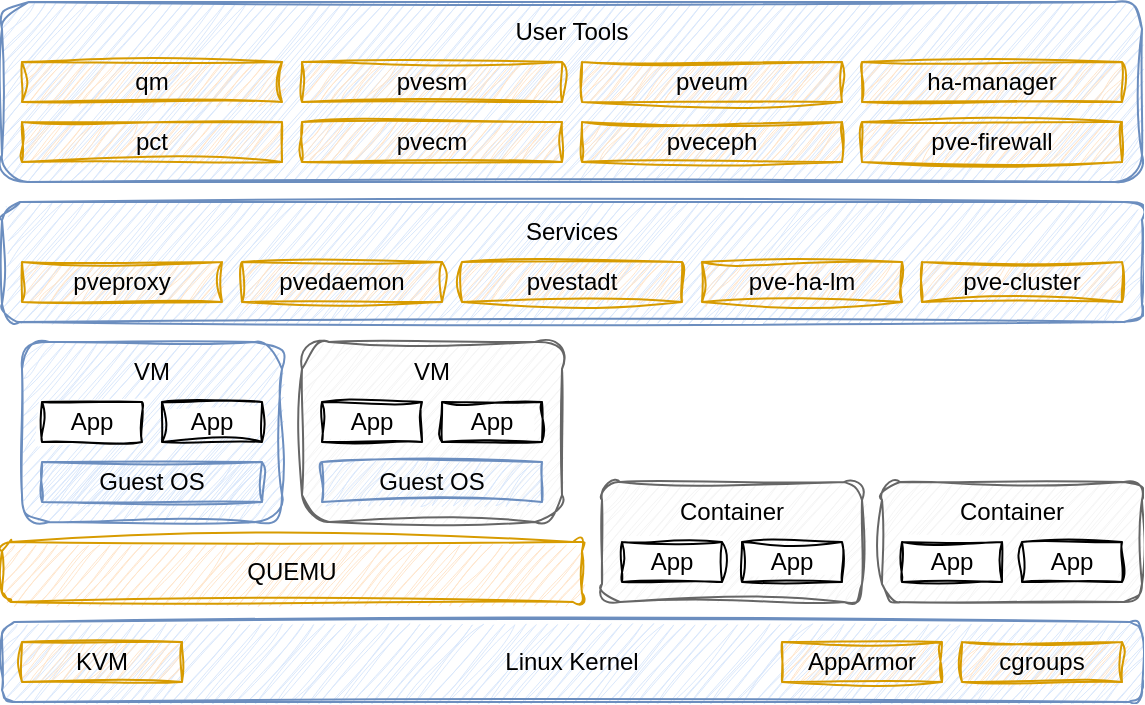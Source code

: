 <mxfile version="24.7.6">
  <diagram name="Página-1" id="ul3XOQKA3NjWu0_DsMnJ">
    <mxGraphModel dx="759" dy="492" grid="1" gridSize="10" guides="1" tooltips="1" connect="1" arrows="1" fold="1" page="1" pageScale="1" pageWidth="640" pageHeight="400" math="0" shadow="0">
      <root>
        <mxCell id="0" />
        <mxCell id="1" parent="0" />
        <mxCell id="L6sDGYGXiBnf8Pp3MnhQ-54" value="" style="group" vertex="1" connectable="0" parent="1">
          <mxGeometry x="35" y="25" width="570" height="350" as="geometry" />
        </mxCell>
        <mxCell id="L6sDGYGXiBnf8Pp3MnhQ-1" value="Linux Kernel" style="rounded=1;whiteSpace=wrap;html=1;sketch=1;curveFitting=1;jiggle=2;fillColor=#dae8fc;strokeColor=#6c8ebf;" vertex="1" parent="L6sDGYGXiBnf8Pp3MnhQ-54">
          <mxGeometry y="310" width="570" height="40" as="geometry" />
        </mxCell>
        <mxCell id="L6sDGYGXiBnf8Pp3MnhQ-2" value="KVM" style="rounded=0;whiteSpace=wrap;html=1;sketch=1;curveFitting=1;jiggle=2;fillColor=#ffe6cc;strokeColor=#d79b00;" vertex="1" parent="L6sDGYGXiBnf8Pp3MnhQ-54">
          <mxGeometry x="10" y="320" width="80" height="20" as="geometry" />
        </mxCell>
        <mxCell id="L6sDGYGXiBnf8Pp3MnhQ-3" value="QUEMU" style="rounded=1;whiteSpace=wrap;html=1;sketch=1;curveFitting=1;jiggle=2;fillColor=#ffe6cc;strokeColor=#d79b00;" vertex="1" parent="L6sDGYGXiBnf8Pp3MnhQ-54">
          <mxGeometry y="270" width="290" height="30" as="geometry" />
        </mxCell>
        <mxCell id="L6sDGYGXiBnf8Pp3MnhQ-4" value="AppArmor" style="rounded=0;whiteSpace=wrap;html=1;sketch=1;curveFitting=1;jiggle=2;fillColor=#ffe6cc;strokeColor=#d79b00;" vertex="1" parent="L6sDGYGXiBnf8Pp3MnhQ-54">
          <mxGeometry x="390" y="320" width="80" height="20" as="geometry" />
        </mxCell>
        <mxCell id="L6sDGYGXiBnf8Pp3MnhQ-5" value="cgroups" style="rounded=0;whiteSpace=wrap;html=1;sketch=1;curveFitting=1;jiggle=2;fillColor=#ffe6cc;strokeColor=#d79b00;" vertex="1" parent="L6sDGYGXiBnf8Pp3MnhQ-54">
          <mxGeometry x="480" y="320" width="80" height="20" as="geometry" />
        </mxCell>
        <mxCell id="L6sDGYGXiBnf8Pp3MnhQ-9" value="" style="rounded=1;whiteSpace=wrap;html=1;sketch=1;curveFitting=1;jiggle=2;fillColor=#dae8fc;strokeColor=#6c8ebf;" vertex="1" parent="L6sDGYGXiBnf8Pp3MnhQ-54">
          <mxGeometry x="10" y="170" width="130" height="90" as="geometry" />
        </mxCell>
        <mxCell id="L6sDGYGXiBnf8Pp3MnhQ-12" value="Guest OS" style="rounded=0;whiteSpace=wrap;html=1;sketch=1;curveFitting=1;jiggle=2;fillColor=#dae8fc;strokeColor=#6c8ebf;" vertex="1" parent="L6sDGYGXiBnf8Pp3MnhQ-54">
          <mxGeometry x="20" y="230" width="110" height="20" as="geometry" />
        </mxCell>
        <mxCell id="L6sDGYGXiBnf8Pp3MnhQ-13" value="App" style="rounded=0;whiteSpace=wrap;html=1;sketch=1;curveFitting=1;jiggle=2;" vertex="1" parent="L6sDGYGXiBnf8Pp3MnhQ-54">
          <mxGeometry x="20" y="200" width="50" height="20" as="geometry" />
        </mxCell>
        <mxCell id="L6sDGYGXiBnf8Pp3MnhQ-14" value="App" style="rounded=0;whiteSpace=wrap;html=1;sketch=1;curveFitting=1;jiggle=2;" vertex="1" parent="L6sDGYGXiBnf8Pp3MnhQ-54">
          <mxGeometry x="80" y="200" width="50" height="20" as="geometry" />
        </mxCell>
        <mxCell id="L6sDGYGXiBnf8Pp3MnhQ-16" value="" style="rounded=1;whiteSpace=wrap;html=1;sketch=1;curveFitting=1;jiggle=2;fillColor=#f5f5f5;fontColor=#333333;strokeColor=#666666;" vertex="1" parent="L6sDGYGXiBnf8Pp3MnhQ-54">
          <mxGeometry x="150" y="170" width="130" height="90" as="geometry" />
        </mxCell>
        <mxCell id="L6sDGYGXiBnf8Pp3MnhQ-17" value="Guest OS" style="rounded=0;whiteSpace=wrap;html=1;sketch=1;curveFitting=1;jiggle=2;fillColor=#dae8fc;strokeColor=#6c8ebf;" vertex="1" parent="L6sDGYGXiBnf8Pp3MnhQ-54">
          <mxGeometry x="160" y="230" width="110" height="20" as="geometry" />
        </mxCell>
        <mxCell id="L6sDGYGXiBnf8Pp3MnhQ-18" value="App" style="rounded=0;whiteSpace=wrap;html=1;sketch=1;curveFitting=1;jiggle=2;" vertex="1" parent="L6sDGYGXiBnf8Pp3MnhQ-54">
          <mxGeometry x="160" y="200" width="50" height="20" as="geometry" />
        </mxCell>
        <mxCell id="L6sDGYGXiBnf8Pp3MnhQ-19" value="App" style="rounded=0;whiteSpace=wrap;html=1;sketch=1;curveFitting=1;jiggle=2;" vertex="1" parent="L6sDGYGXiBnf8Pp3MnhQ-54">
          <mxGeometry x="220" y="200" width="50" height="20" as="geometry" />
        </mxCell>
        <mxCell id="L6sDGYGXiBnf8Pp3MnhQ-20" value="" style="rounded=1;whiteSpace=wrap;html=1;sketch=1;curveFitting=1;jiggle=2;fillColor=#f5f5f5;fontColor=#333333;strokeColor=#666666;" vertex="1" parent="L6sDGYGXiBnf8Pp3MnhQ-54">
          <mxGeometry x="300" y="240" width="130" height="60" as="geometry" />
        </mxCell>
        <mxCell id="L6sDGYGXiBnf8Pp3MnhQ-22" value="App" style="rounded=0;whiteSpace=wrap;html=1;sketch=1;curveFitting=1;jiggle=2;" vertex="1" parent="L6sDGYGXiBnf8Pp3MnhQ-54">
          <mxGeometry x="310" y="270" width="50" height="20" as="geometry" />
        </mxCell>
        <mxCell id="L6sDGYGXiBnf8Pp3MnhQ-23" value="App" style="rounded=0;whiteSpace=wrap;html=1;sketch=1;curveFitting=1;jiggle=2;" vertex="1" parent="L6sDGYGXiBnf8Pp3MnhQ-54">
          <mxGeometry x="370" y="270" width="50" height="20" as="geometry" />
        </mxCell>
        <mxCell id="L6sDGYGXiBnf8Pp3MnhQ-28" value="" style="rounded=1;whiteSpace=wrap;html=1;sketch=1;curveFitting=1;jiggle=2;fillColor=#f5f5f5;fontColor=#333333;strokeColor=#666666;" vertex="1" parent="L6sDGYGXiBnf8Pp3MnhQ-54">
          <mxGeometry x="440" y="240" width="130" height="60" as="geometry" />
        </mxCell>
        <mxCell id="L6sDGYGXiBnf8Pp3MnhQ-29" value="App" style="rounded=0;whiteSpace=wrap;html=1;sketch=1;curveFitting=1;jiggle=2;" vertex="1" parent="L6sDGYGXiBnf8Pp3MnhQ-54">
          <mxGeometry x="450" y="270" width="50" height="20" as="geometry" />
        </mxCell>
        <mxCell id="L6sDGYGXiBnf8Pp3MnhQ-30" value="App" style="rounded=0;whiteSpace=wrap;html=1;sketch=1;curveFitting=1;jiggle=2;" vertex="1" parent="L6sDGYGXiBnf8Pp3MnhQ-54">
          <mxGeometry x="510" y="270" width="50" height="20" as="geometry" />
        </mxCell>
        <mxCell id="L6sDGYGXiBnf8Pp3MnhQ-31" value="" style="rounded=1;whiteSpace=wrap;html=1;sketch=1;curveFitting=1;jiggle=2;fillColor=#dae8fc;strokeColor=#6c8ebf;" vertex="1" parent="L6sDGYGXiBnf8Pp3MnhQ-54">
          <mxGeometry y="100" width="570" height="60" as="geometry" />
        </mxCell>
        <mxCell id="L6sDGYGXiBnf8Pp3MnhQ-32" value="pveproxy" style="rounded=0;whiteSpace=wrap;html=1;sketch=1;curveFitting=1;jiggle=2;fillColor=#ffe6cc;strokeColor=#d79b00;" vertex="1" parent="L6sDGYGXiBnf8Pp3MnhQ-54">
          <mxGeometry x="10" y="130" width="100" height="20" as="geometry" />
        </mxCell>
        <mxCell id="L6sDGYGXiBnf8Pp3MnhQ-33" value="pvedaemon" style="rounded=0;whiteSpace=wrap;html=1;sketch=1;curveFitting=1;jiggle=2;fillColor=#ffe6cc;strokeColor=#d79b00;" vertex="1" parent="L6sDGYGXiBnf8Pp3MnhQ-54">
          <mxGeometry x="120" y="130" width="100" height="20" as="geometry" />
        </mxCell>
        <mxCell id="L6sDGYGXiBnf8Pp3MnhQ-34" value="pvestadt" style="rounded=0;whiteSpace=wrap;html=1;sketch=1;curveFitting=1;jiggle=2;fillColor=#ffe6cc;strokeColor=#d79b00;" vertex="1" parent="L6sDGYGXiBnf8Pp3MnhQ-54">
          <mxGeometry x="230" y="130" width="110" height="20" as="geometry" />
        </mxCell>
        <mxCell id="L6sDGYGXiBnf8Pp3MnhQ-35" value="pve-ha-lm" style="rounded=0;whiteSpace=wrap;html=1;sketch=1;curveFitting=1;jiggle=2;fillColor=#ffe6cc;strokeColor=#d79b00;" vertex="1" parent="L6sDGYGXiBnf8Pp3MnhQ-54">
          <mxGeometry x="350" y="130" width="100" height="20" as="geometry" />
        </mxCell>
        <mxCell id="L6sDGYGXiBnf8Pp3MnhQ-36" value="pve-cluster" style="rounded=0;whiteSpace=wrap;html=1;sketch=1;curveFitting=1;jiggle=2;fillColor=#ffe6cc;strokeColor=#d79b00;" vertex="1" parent="L6sDGYGXiBnf8Pp3MnhQ-54">
          <mxGeometry x="460" y="130" width="100" height="20" as="geometry" />
        </mxCell>
        <mxCell id="L6sDGYGXiBnf8Pp3MnhQ-37" value="" style="rounded=1;whiteSpace=wrap;html=1;sketch=1;curveFitting=1;jiggle=2;fillColor=#dae8fc;strokeColor=#6c8ebf;" vertex="1" parent="L6sDGYGXiBnf8Pp3MnhQ-54">
          <mxGeometry width="570" height="90" as="geometry" />
        </mxCell>
        <mxCell id="L6sDGYGXiBnf8Pp3MnhQ-39" value="pct" style="rounded=0;whiteSpace=wrap;html=1;sketch=1;curveFitting=1;jiggle=2;fillColor=#ffe6cc;strokeColor=#d79b00;" vertex="1" parent="L6sDGYGXiBnf8Pp3MnhQ-54">
          <mxGeometry x="10" y="60" width="130" height="20" as="geometry" />
        </mxCell>
        <mxCell id="L6sDGYGXiBnf8Pp3MnhQ-40" value="pvecm" style="rounded=0;whiteSpace=wrap;html=1;sketch=1;curveFitting=1;jiggle=2;fillColor=#ffe6cc;strokeColor=#d79b00;" vertex="1" parent="L6sDGYGXiBnf8Pp3MnhQ-54">
          <mxGeometry x="150" y="60" width="130" height="20" as="geometry" />
        </mxCell>
        <mxCell id="L6sDGYGXiBnf8Pp3MnhQ-41" value="pveceph" style="rounded=0;whiteSpace=wrap;html=1;sketch=1;curveFitting=1;jiggle=2;fillColor=#ffe6cc;strokeColor=#d79b00;" vertex="1" parent="L6sDGYGXiBnf8Pp3MnhQ-54">
          <mxGeometry x="290" y="60" width="130" height="20" as="geometry" />
        </mxCell>
        <mxCell id="L6sDGYGXiBnf8Pp3MnhQ-42" value="pve-firewall" style="rounded=0;whiteSpace=wrap;html=1;sketch=1;curveFitting=1;jiggle=2;fillColor=#ffe6cc;strokeColor=#d79b00;" vertex="1" parent="L6sDGYGXiBnf8Pp3MnhQ-54">
          <mxGeometry x="430" y="60" width="130" height="20" as="geometry" />
        </mxCell>
        <mxCell id="L6sDGYGXiBnf8Pp3MnhQ-43" value="qm" style="rounded=0;whiteSpace=wrap;html=1;sketch=1;curveFitting=1;jiggle=2;fillColor=#ffe6cc;strokeColor=#d79b00;" vertex="1" parent="L6sDGYGXiBnf8Pp3MnhQ-54">
          <mxGeometry x="10" y="30" width="130" height="20" as="geometry" />
        </mxCell>
        <mxCell id="L6sDGYGXiBnf8Pp3MnhQ-44" value="pvesm" style="rounded=0;whiteSpace=wrap;html=1;sketch=1;curveFitting=1;jiggle=2;fillColor=#ffe6cc;strokeColor=#d79b00;" vertex="1" parent="L6sDGYGXiBnf8Pp3MnhQ-54">
          <mxGeometry x="150" y="30" width="130" height="20" as="geometry" />
        </mxCell>
        <mxCell id="L6sDGYGXiBnf8Pp3MnhQ-45" value="pveum" style="rounded=0;whiteSpace=wrap;html=1;sketch=1;curveFitting=1;jiggle=2;fillColor=#ffe6cc;strokeColor=#d79b00;" vertex="1" parent="L6sDGYGXiBnf8Pp3MnhQ-54">
          <mxGeometry x="290" y="30" width="130" height="20" as="geometry" />
        </mxCell>
        <mxCell id="L6sDGYGXiBnf8Pp3MnhQ-46" value="ha-manager" style="rounded=0;whiteSpace=wrap;html=1;sketch=1;curveFitting=1;jiggle=2;fillColor=#ffe6cc;strokeColor=#d79b00;" vertex="1" parent="L6sDGYGXiBnf8Pp3MnhQ-54">
          <mxGeometry x="430" y="30" width="130" height="20" as="geometry" />
        </mxCell>
        <mxCell id="L6sDGYGXiBnf8Pp3MnhQ-47" value="VM" style="text;html=1;align=center;verticalAlign=middle;whiteSpace=wrap;rounded=0;sketch=1;curveFitting=1;jiggle=2;" vertex="1" parent="L6sDGYGXiBnf8Pp3MnhQ-54">
          <mxGeometry x="45" y="170" width="60" height="30" as="geometry" />
        </mxCell>
        <mxCell id="L6sDGYGXiBnf8Pp3MnhQ-48" value="VM" style="text;html=1;align=center;verticalAlign=middle;whiteSpace=wrap;rounded=0;sketch=1;curveFitting=1;jiggle=2;" vertex="1" parent="L6sDGYGXiBnf8Pp3MnhQ-54">
          <mxGeometry x="185" y="170" width="60" height="30" as="geometry" />
        </mxCell>
        <mxCell id="L6sDGYGXiBnf8Pp3MnhQ-49" value="Container" style="text;html=1;align=center;verticalAlign=middle;whiteSpace=wrap;rounded=0;sketch=1;curveFitting=1;jiggle=2;" vertex="1" parent="L6sDGYGXiBnf8Pp3MnhQ-54">
          <mxGeometry x="335" y="240" width="60" height="30" as="geometry" />
        </mxCell>
        <mxCell id="L6sDGYGXiBnf8Pp3MnhQ-50" value="Container" style="text;html=1;align=center;verticalAlign=middle;whiteSpace=wrap;rounded=0;sketch=1;curveFitting=1;jiggle=2;" vertex="1" parent="L6sDGYGXiBnf8Pp3MnhQ-54">
          <mxGeometry x="475" y="240" width="60" height="30" as="geometry" />
        </mxCell>
        <mxCell id="L6sDGYGXiBnf8Pp3MnhQ-51" value="Services" style="text;html=1;align=center;verticalAlign=middle;whiteSpace=wrap;rounded=0;sketch=1;curveFitting=1;jiggle=2;" vertex="1" parent="L6sDGYGXiBnf8Pp3MnhQ-54">
          <mxGeometry x="255" y="100" width="60" height="30" as="geometry" />
        </mxCell>
        <mxCell id="L6sDGYGXiBnf8Pp3MnhQ-52" value="User Tools" style="text;html=1;align=center;verticalAlign=middle;whiteSpace=wrap;rounded=0;sketch=1;curveFitting=1;jiggle=2;" vertex="1" parent="L6sDGYGXiBnf8Pp3MnhQ-54">
          <mxGeometry x="255" width="60" height="30" as="geometry" />
        </mxCell>
      </root>
    </mxGraphModel>
  </diagram>
</mxfile>
